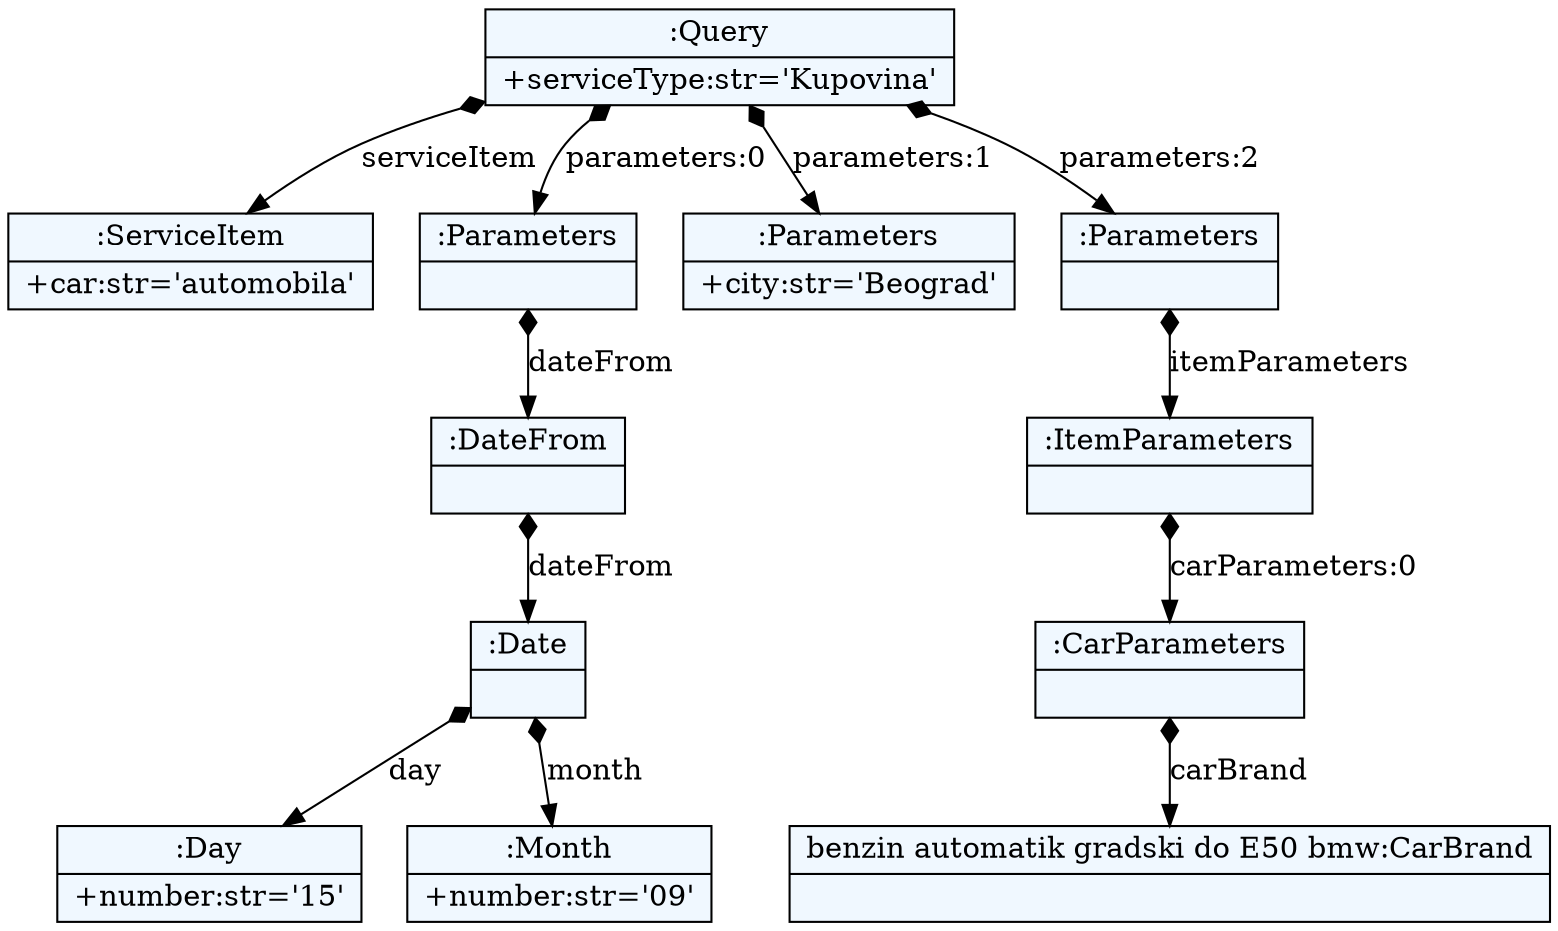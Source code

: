 
    digraph xtext {
    fontname = "Bitstream Vera Sans"
    fontsize = 8
    node[
        shape=record,
        style=filled,
        fillcolor=aliceblue
    ]
    nodesep = 0.3
    edge[dir=black,arrowtail=empty]


61749744 -> 61749584 [label="serviceItem" arrowtail=diamond dir=both]
61749584[label="{:ServiceItem|+car:str='automobila'\l}"]
61749744 -> 61749616 [label="parameters:0" arrowtail=diamond dir=both]
61749616 -> 61748464 [label="dateFrom" arrowtail=diamond dir=both]
61748464 -> 61747696 [label="dateFrom" arrowtail=diamond dir=both]
61747696 -> 61750096 [label="day" arrowtail=diamond dir=both]
61750096[label="{:Day|+number:str='15'\l}"]
61747696 -> 61749840 [label="month" arrowtail=diamond dir=both]
61749840[label="{:Month|+number:str='09'\l}"]
61747696[label="{:Date|}"]
61748464[label="{:DateFrom|}"]
61749616[label="{:Parameters|}"]
61749744 -> 61748752 [label="parameters:1" arrowtail=diamond dir=both]
61748752[label="{:Parameters|+city:str='Beograd'\l}"]
61749744 -> 61747792 [label="parameters:2" arrowtail=diamond dir=both]
61747792 -> 61747888 [label="itemParameters" arrowtail=diamond dir=both]
61747888 -> 61749904 [label="carParameters:0" arrowtail=diamond dir=both]
61749904 -> 61749872 [label="carBrand" arrowtail=diamond dir=both]
61749872[label="{benzin automatik gradski do E50 bmw
:CarBrand|}"]
61749904[label="{:CarParameters|}"]
61747888[label="{:ItemParameters|}"]
61747792[label="{:Parameters|}"]
61749744[label="{:Query|+serviceType:str='Kupovina'\l}"]

}

